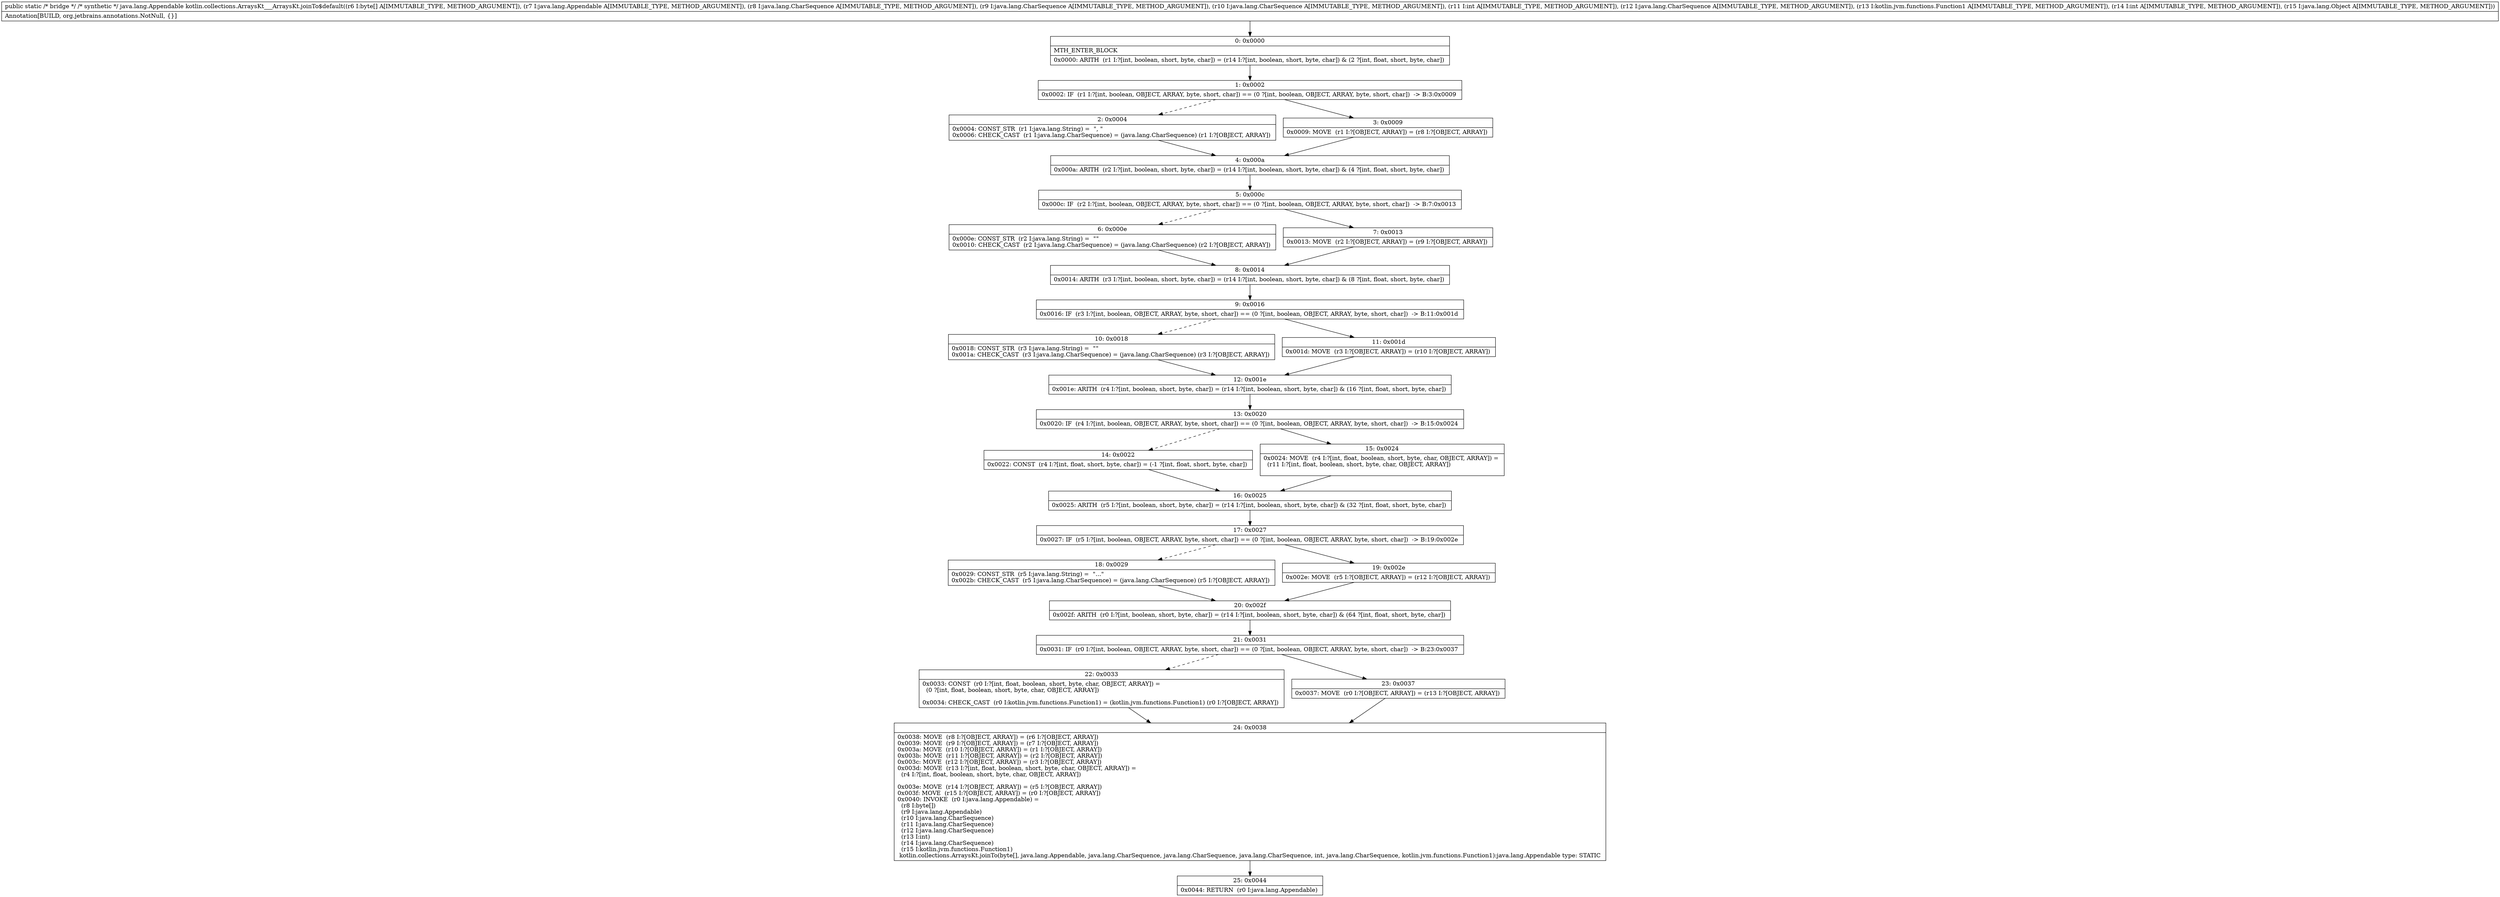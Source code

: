 digraph "CFG forkotlin.collections.ArraysKt___ArraysKt.joinTo$default([BLjava\/lang\/Appendable;Ljava\/lang\/CharSequence;Ljava\/lang\/CharSequence;Ljava\/lang\/CharSequence;ILjava\/lang\/CharSequence;Lkotlin\/jvm\/functions\/Function1;ILjava\/lang\/Object;)Ljava\/lang\/Appendable;" {
Node_0 [shape=record,label="{0\:\ 0x0000|MTH_ENTER_BLOCK\l|0x0000: ARITH  (r1 I:?[int, boolean, short, byte, char]) = (r14 I:?[int, boolean, short, byte, char]) & (2 ?[int, float, short, byte, char]) \l}"];
Node_1 [shape=record,label="{1\:\ 0x0002|0x0002: IF  (r1 I:?[int, boolean, OBJECT, ARRAY, byte, short, char]) == (0 ?[int, boolean, OBJECT, ARRAY, byte, short, char])  \-\> B:3:0x0009 \l}"];
Node_2 [shape=record,label="{2\:\ 0x0004|0x0004: CONST_STR  (r1 I:java.lang.String) =  \", \" \l0x0006: CHECK_CAST  (r1 I:java.lang.CharSequence) = (java.lang.CharSequence) (r1 I:?[OBJECT, ARRAY]) \l}"];
Node_3 [shape=record,label="{3\:\ 0x0009|0x0009: MOVE  (r1 I:?[OBJECT, ARRAY]) = (r8 I:?[OBJECT, ARRAY]) \l}"];
Node_4 [shape=record,label="{4\:\ 0x000a|0x000a: ARITH  (r2 I:?[int, boolean, short, byte, char]) = (r14 I:?[int, boolean, short, byte, char]) & (4 ?[int, float, short, byte, char]) \l}"];
Node_5 [shape=record,label="{5\:\ 0x000c|0x000c: IF  (r2 I:?[int, boolean, OBJECT, ARRAY, byte, short, char]) == (0 ?[int, boolean, OBJECT, ARRAY, byte, short, char])  \-\> B:7:0x0013 \l}"];
Node_6 [shape=record,label="{6\:\ 0x000e|0x000e: CONST_STR  (r2 I:java.lang.String) =  \"\" \l0x0010: CHECK_CAST  (r2 I:java.lang.CharSequence) = (java.lang.CharSequence) (r2 I:?[OBJECT, ARRAY]) \l}"];
Node_7 [shape=record,label="{7\:\ 0x0013|0x0013: MOVE  (r2 I:?[OBJECT, ARRAY]) = (r9 I:?[OBJECT, ARRAY]) \l}"];
Node_8 [shape=record,label="{8\:\ 0x0014|0x0014: ARITH  (r3 I:?[int, boolean, short, byte, char]) = (r14 I:?[int, boolean, short, byte, char]) & (8 ?[int, float, short, byte, char]) \l}"];
Node_9 [shape=record,label="{9\:\ 0x0016|0x0016: IF  (r3 I:?[int, boolean, OBJECT, ARRAY, byte, short, char]) == (0 ?[int, boolean, OBJECT, ARRAY, byte, short, char])  \-\> B:11:0x001d \l}"];
Node_10 [shape=record,label="{10\:\ 0x0018|0x0018: CONST_STR  (r3 I:java.lang.String) =  \"\" \l0x001a: CHECK_CAST  (r3 I:java.lang.CharSequence) = (java.lang.CharSequence) (r3 I:?[OBJECT, ARRAY]) \l}"];
Node_11 [shape=record,label="{11\:\ 0x001d|0x001d: MOVE  (r3 I:?[OBJECT, ARRAY]) = (r10 I:?[OBJECT, ARRAY]) \l}"];
Node_12 [shape=record,label="{12\:\ 0x001e|0x001e: ARITH  (r4 I:?[int, boolean, short, byte, char]) = (r14 I:?[int, boolean, short, byte, char]) & (16 ?[int, float, short, byte, char]) \l}"];
Node_13 [shape=record,label="{13\:\ 0x0020|0x0020: IF  (r4 I:?[int, boolean, OBJECT, ARRAY, byte, short, char]) == (0 ?[int, boolean, OBJECT, ARRAY, byte, short, char])  \-\> B:15:0x0024 \l}"];
Node_14 [shape=record,label="{14\:\ 0x0022|0x0022: CONST  (r4 I:?[int, float, short, byte, char]) = (\-1 ?[int, float, short, byte, char]) \l}"];
Node_15 [shape=record,label="{15\:\ 0x0024|0x0024: MOVE  (r4 I:?[int, float, boolean, short, byte, char, OBJECT, ARRAY]) = \l  (r11 I:?[int, float, boolean, short, byte, char, OBJECT, ARRAY])\l \l}"];
Node_16 [shape=record,label="{16\:\ 0x0025|0x0025: ARITH  (r5 I:?[int, boolean, short, byte, char]) = (r14 I:?[int, boolean, short, byte, char]) & (32 ?[int, float, short, byte, char]) \l}"];
Node_17 [shape=record,label="{17\:\ 0x0027|0x0027: IF  (r5 I:?[int, boolean, OBJECT, ARRAY, byte, short, char]) == (0 ?[int, boolean, OBJECT, ARRAY, byte, short, char])  \-\> B:19:0x002e \l}"];
Node_18 [shape=record,label="{18\:\ 0x0029|0x0029: CONST_STR  (r5 I:java.lang.String) =  \"...\" \l0x002b: CHECK_CAST  (r5 I:java.lang.CharSequence) = (java.lang.CharSequence) (r5 I:?[OBJECT, ARRAY]) \l}"];
Node_19 [shape=record,label="{19\:\ 0x002e|0x002e: MOVE  (r5 I:?[OBJECT, ARRAY]) = (r12 I:?[OBJECT, ARRAY]) \l}"];
Node_20 [shape=record,label="{20\:\ 0x002f|0x002f: ARITH  (r0 I:?[int, boolean, short, byte, char]) = (r14 I:?[int, boolean, short, byte, char]) & (64 ?[int, float, short, byte, char]) \l}"];
Node_21 [shape=record,label="{21\:\ 0x0031|0x0031: IF  (r0 I:?[int, boolean, OBJECT, ARRAY, byte, short, char]) == (0 ?[int, boolean, OBJECT, ARRAY, byte, short, char])  \-\> B:23:0x0037 \l}"];
Node_22 [shape=record,label="{22\:\ 0x0033|0x0033: CONST  (r0 I:?[int, float, boolean, short, byte, char, OBJECT, ARRAY]) = \l  (0 ?[int, float, boolean, short, byte, char, OBJECT, ARRAY])\l \l0x0034: CHECK_CAST  (r0 I:kotlin.jvm.functions.Function1) = (kotlin.jvm.functions.Function1) (r0 I:?[OBJECT, ARRAY]) \l}"];
Node_23 [shape=record,label="{23\:\ 0x0037|0x0037: MOVE  (r0 I:?[OBJECT, ARRAY]) = (r13 I:?[OBJECT, ARRAY]) \l}"];
Node_24 [shape=record,label="{24\:\ 0x0038|0x0038: MOVE  (r8 I:?[OBJECT, ARRAY]) = (r6 I:?[OBJECT, ARRAY]) \l0x0039: MOVE  (r9 I:?[OBJECT, ARRAY]) = (r7 I:?[OBJECT, ARRAY]) \l0x003a: MOVE  (r10 I:?[OBJECT, ARRAY]) = (r1 I:?[OBJECT, ARRAY]) \l0x003b: MOVE  (r11 I:?[OBJECT, ARRAY]) = (r2 I:?[OBJECT, ARRAY]) \l0x003c: MOVE  (r12 I:?[OBJECT, ARRAY]) = (r3 I:?[OBJECT, ARRAY]) \l0x003d: MOVE  (r13 I:?[int, float, boolean, short, byte, char, OBJECT, ARRAY]) = \l  (r4 I:?[int, float, boolean, short, byte, char, OBJECT, ARRAY])\l \l0x003e: MOVE  (r14 I:?[OBJECT, ARRAY]) = (r5 I:?[OBJECT, ARRAY]) \l0x003f: MOVE  (r15 I:?[OBJECT, ARRAY]) = (r0 I:?[OBJECT, ARRAY]) \l0x0040: INVOKE  (r0 I:java.lang.Appendable) = \l  (r8 I:byte[])\l  (r9 I:java.lang.Appendable)\l  (r10 I:java.lang.CharSequence)\l  (r11 I:java.lang.CharSequence)\l  (r12 I:java.lang.CharSequence)\l  (r13 I:int)\l  (r14 I:java.lang.CharSequence)\l  (r15 I:kotlin.jvm.functions.Function1)\l kotlin.collections.ArraysKt.joinTo(byte[], java.lang.Appendable, java.lang.CharSequence, java.lang.CharSequence, java.lang.CharSequence, int, java.lang.CharSequence, kotlin.jvm.functions.Function1):java.lang.Appendable type: STATIC \l}"];
Node_25 [shape=record,label="{25\:\ 0x0044|0x0044: RETURN  (r0 I:java.lang.Appendable) \l}"];
MethodNode[shape=record,label="{public static \/* bridge *\/ \/* synthetic *\/ java.lang.Appendable kotlin.collections.ArraysKt___ArraysKt.joinTo$default((r6 I:byte[] A[IMMUTABLE_TYPE, METHOD_ARGUMENT]), (r7 I:java.lang.Appendable A[IMMUTABLE_TYPE, METHOD_ARGUMENT]), (r8 I:java.lang.CharSequence A[IMMUTABLE_TYPE, METHOD_ARGUMENT]), (r9 I:java.lang.CharSequence A[IMMUTABLE_TYPE, METHOD_ARGUMENT]), (r10 I:java.lang.CharSequence A[IMMUTABLE_TYPE, METHOD_ARGUMENT]), (r11 I:int A[IMMUTABLE_TYPE, METHOD_ARGUMENT]), (r12 I:java.lang.CharSequence A[IMMUTABLE_TYPE, METHOD_ARGUMENT]), (r13 I:kotlin.jvm.functions.Function1 A[IMMUTABLE_TYPE, METHOD_ARGUMENT]), (r14 I:int A[IMMUTABLE_TYPE, METHOD_ARGUMENT]), (r15 I:java.lang.Object A[IMMUTABLE_TYPE, METHOD_ARGUMENT]))  | Annotation[BUILD, org.jetbrains.annotations.NotNull, \{\}]\l}"];
MethodNode -> Node_0;
Node_0 -> Node_1;
Node_1 -> Node_2[style=dashed];
Node_1 -> Node_3;
Node_2 -> Node_4;
Node_3 -> Node_4;
Node_4 -> Node_5;
Node_5 -> Node_6[style=dashed];
Node_5 -> Node_7;
Node_6 -> Node_8;
Node_7 -> Node_8;
Node_8 -> Node_9;
Node_9 -> Node_10[style=dashed];
Node_9 -> Node_11;
Node_10 -> Node_12;
Node_11 -> Node_12;
Node_12 -> Node_13;
Node_13 -> Node_14[style=dashed];
Node_13 -> Node_15;
Node_14 -> Node_16;
Node_15 -> Node_16;
Node_16 -> Node_17;
Node_17 -> Node_18[style=dashed];
Node_17 -> Node_19;
Node_18 -> Node_20;
Node_19 -> Node_20;
Node_20 -> Node_21;
Node_21 -> Node_22[style=dashed];
Node_21 -> Node_23;
Node_22 -> Node_24;
Node_23 -> Node_24;
Node_24 -> Node_25;
}

